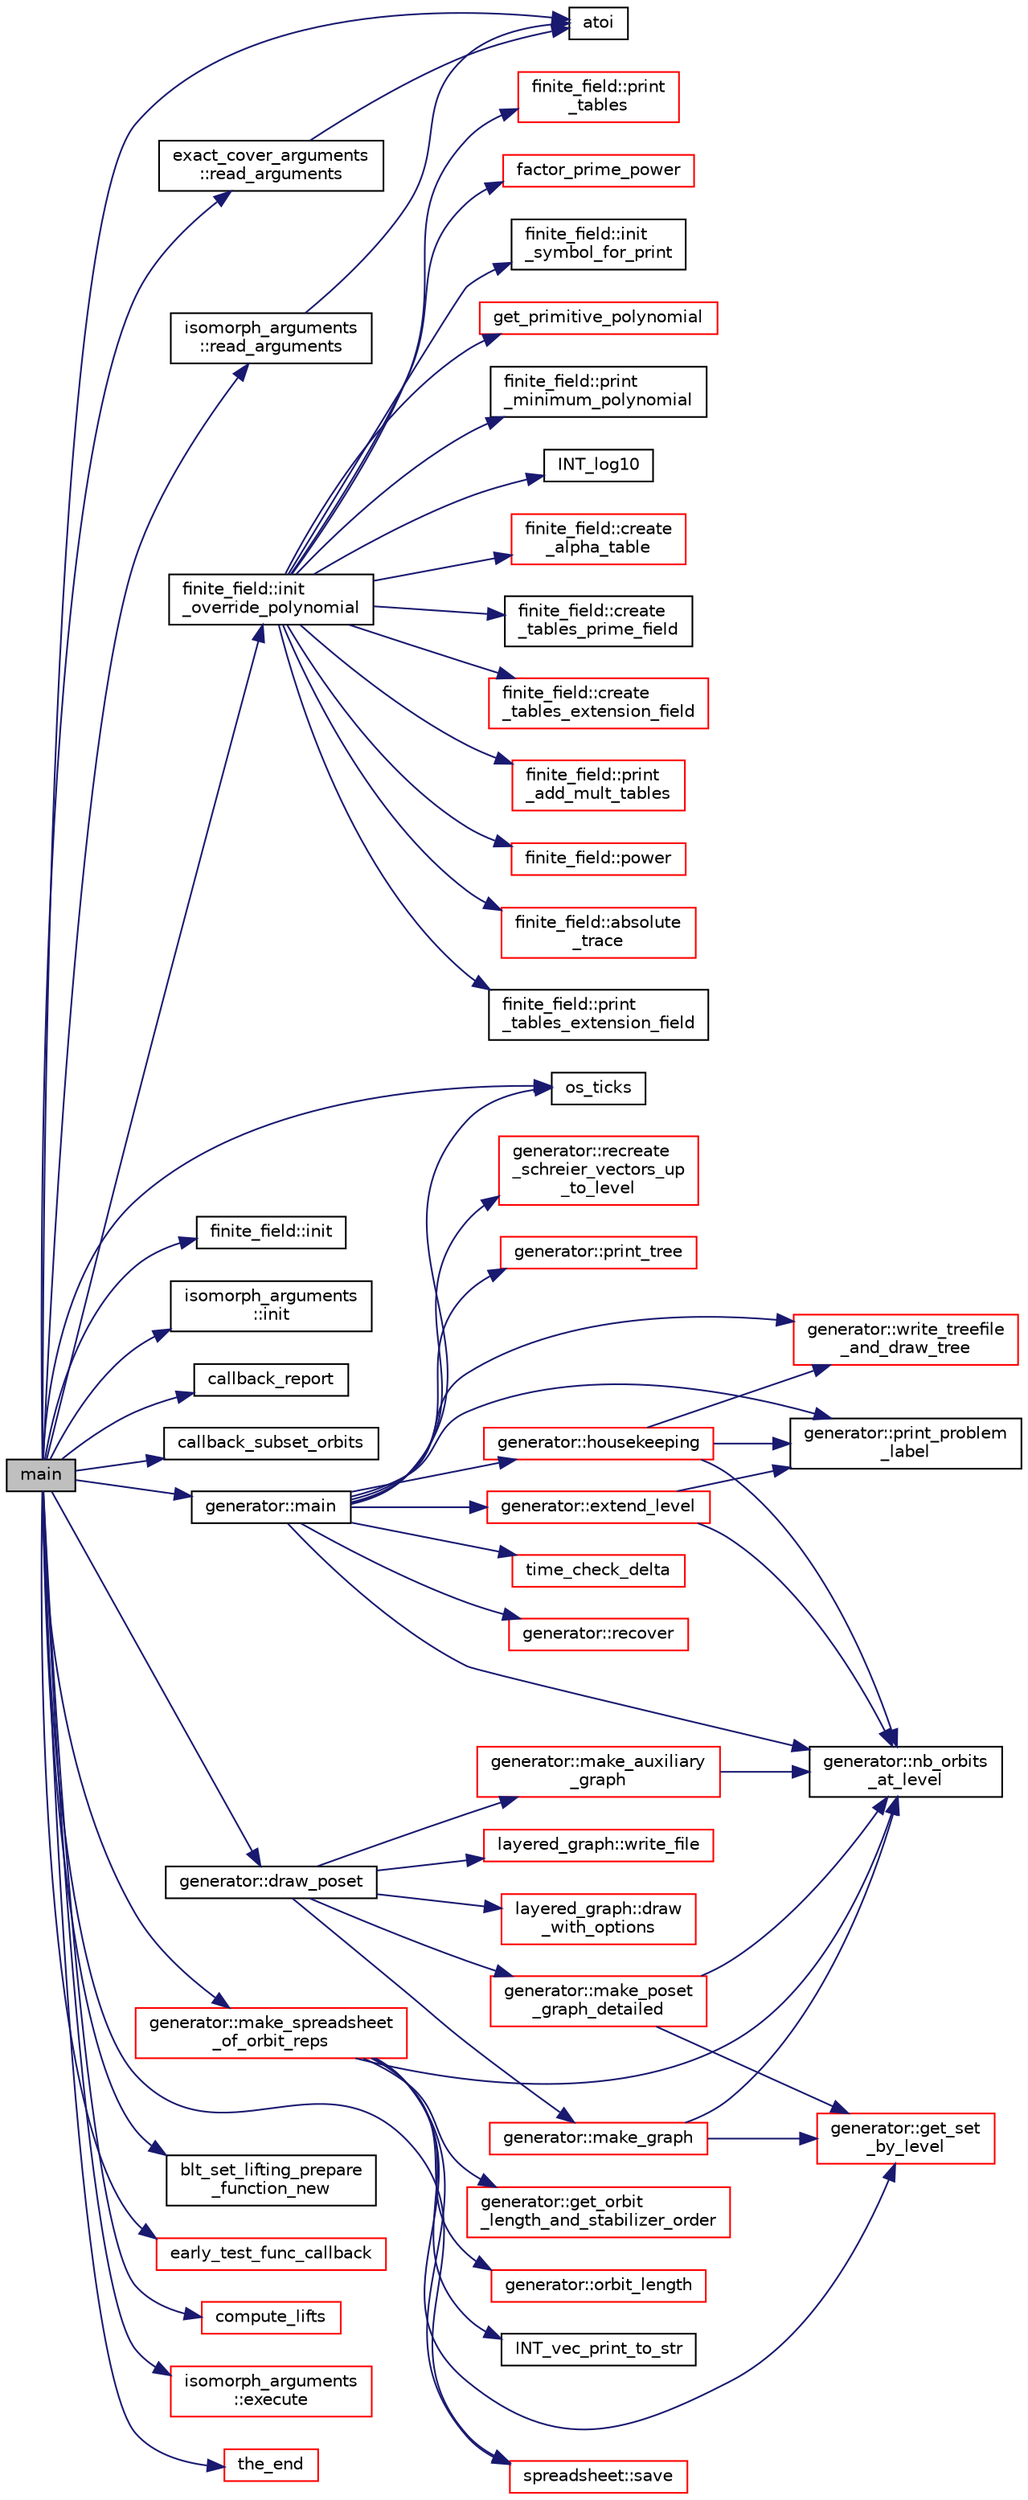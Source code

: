digraph "main"
{
  edge [fontname="Helvetica",fontsize="10",labelfontname="Helvetica",labelfontsize="10"];
  node [fontname="Helvetica",fontsize="10",shape=record];
  rankdir="LR";
  Node0 [label="main",height=0.2,width=0.4,color="black", fillcolor="grey75", style="filled", fontcolor="black"];
  Node0 -> Node1 [color="midnightblue",fontsize="10",style="solid",fontname="Helvetica"];
  Node1 [label="os_ticks",height=0.2,width=0.4,color="black", fillcolor="white", style="filled",URL="$d5/db4/io__and__os_8h.html#a3da6d2b09e35d569adb7101dffcb5224"];
  Node0 -> Node2 [color="midnightblue",fontsize="10",style="solid",fontname="Helvetica"];
  Node2 [label="atoi",height=0.2,width=0.4,color="black", fillcolor="white", style="filled",URL="$d9/d60/discreta_8h.html#ad0ac71cbcb495289e474437d6b7d7fac"];
  Node0 -> Node3 [color="midnightblue",fontsize="10",style="solid",fontname="Helvetica"];
  Node3 [label="exact_cover_arguments\l::read_arguments",height=0.2,width=0.4,color="black", fillcolor="white", style="filled",URL="$d3/dae/classexact__cover__arguments.html#a3bd1ee047fa0b9d273f4cc8263320697"];
  Node3 -> Node2 [color="midnightblue",fontsize="10",style="solid",fontname="Helvetica"];
  Node0 -> Node4 [color="midnightblue",fontsize="10",style="solid",fontname="Helvetica"];
  Node4 [label="isomorph_arguments\l::read_arguments",height=0.2,width=0.4,color="black", fillcolor="white", style="filled",URL="$d5/de4/classisomorph__arguments.html#a0a5da0b31bb09f9a685a44070222afa2"];
  Node4 -> Node2 [color="midnightblue",fontsize="10",style="solid",fontname="Helvetica"];
  Node0 -> Node5 [color="midnightblue",fontsize="10",style="solid",fontname="Helvetica"];
  Node5 [label="finite_field::init\l_override_polynomial",height=0.2,width=0.4,color="black", fillcolor="white", style="filled",URL="$df/d5a/classfinite__field.html#a39a40b052f326a05c5a1e6b13572f3e5"];
  Node5 -> Node6 [color="midnightblue",fontsize="10",style="solid",fontname="Helvetica"];
  Node6 [label="factor_prime_power",height=0.2,width=0.4,color="red", fillcolor="white", style="filled",URL="$de/dc5/algebra__and__number__theory_8h.html#af87166fad1e9b91458c714e90f8cd399"];
  Node5 -> Node8 [color="midnightblue",fontsize="10",style="solid",fontname="Helvetica"];
  Node8 [label="finite_field::init\l_symbol_for_print",height=0.2,width=0.4,color="black", fillcolor="white", style="filled",URL="$df/d5a/classfinite__field.html#ac3ac8778d3162ccee0b3c5764127a92e"];
  Node5 -> Node9 [color="midnightblue",fontsize="10",style="solid",fontname="Helvetica"];
  Node9 [label="get_primitive_polynomial",height=0.2,width=0.4,color="red", fillcolor="white", style="filled",URL="$de/dc5/algebra__and__number__theory_8h.html#a208ece81c99403683f588d02defd74a7"];
  Node5 -> Node13 [color="midnightblue",fontsize="10",style="solid",fontname="Helvetica"];
  Node13 [label="finite_field::print\l_minimum_polynomial",height=0.2,width=0.4,color="black", fillcolor="white", style="filled",URL="$df/d5a/classfinite__field.html#a6d58c4c06994e9637385ff69943f13cb"];
  Node5 -> Node14 [color="midnightblue",fontsize="10",style="solid",fontname="Helvetica"];
  Node14 [label="INT_log10",height=0.2,width=0.4,color="black", fillcolor="white", style="filled",URL="$de/dc5/algebra__and__number__theory_8h.html#a98bc0a6c562370a355165d2538dac250"];
  Node5 -> Node15 [color="midnightblue",fontsize="10",style="solid",fontname="Helvetica"];
  Node15 [label="finite_field::create\l_alpha_table",height=0.2,width=0.4,color="red", fillcolor="white", style="filled",URL="$df/d5a/classfinite__field.html#a33e052044b18cf8dc31e6fbffbb1f0db"];
  Node5 -> Node19 [color="midnightblue",fontsize="10",style="solid",fontname="Helvetica"];
  Node19 [label="finite_field::create\l_tables_prime_field",height=0.2,width=0.4,color="black", fillcolor="white", style="filled",URL="$df/d5a/classfinite__field.html#a811a41cf0e334c7c05725afa19d79b7a"];
  Node5 -> Node20 [color="midnightblue",fontsize="10",style="solid",fontname="Helvetica"];
  Node20 [label="finite_field::create\l_tables_extension_field",height=0.2,width=0.4,color="red", fillcolor="white", style="filled",URL="$df/d5a/classfinite__field.html#ac5067ade796759e81d55cd3d434f8512"];
  Node5 -> Node23 [color="midnightblue",fontsize="10",style="solid",fontname="Helvetica"];
  Node23 [label="finite_field::print\l_add_mult_tables",height=0.2,width=0.4,color="red", fillcolor="white", style="filled",URL="$df/d5a/classfinite__field.html#ac4f687830f2953f9f7568c541e3e91c7"];
  Node5 -> Node25 [color="midnightblue",fontsize="10",style="solid",fontname="Helvetica"];
  Node25 [label="finite_field::power",height=0.2,width=0.4,color="red", fillcolor="white", style="filled",URL="$df/d5a/classfinite__field.html#a0437871b8f775f0b2d589188d9ad7e61"];
  Node5 -> Node27 [color="midnightblue",fontsize="10",style="solid",fontname="Helvetica"];
  Node27 [label="finite_field::absolute\l_trace",height=0.2,width=0.4,color="red", fillcolor="white", style="filled",URL="$df/d5a/classfinite__field.html#a7c479f80ec77e646db13d175fb29325f"];
  Node5 -> Node29 [color="midnightblue",fontsize="10",style="solid",fontname="Helvetica"];
  Node29 [label="finite_field::print\l_tables_extension_field",height=0.2,width=0.4,color="black", fillcolor="white", style="filled",URL="$df/d5a/classfinite__field.html#a026b98a814f71c1bfbd6905abb295ee8"];
  Node5 -> Node30 [color="midnightblue",fontsize="10",style="solid",fontname="Helvetica"];
  Node30 [label="finite_field::print\l_tables",height=0.2,width=0.4,color="red", fillcolor="white", style="filled",URL="$df/d5a/classfinite__field.html#aa0bddbd3f44fb6012a198bfc3d0551fc"];
  Node0 -> Node12 [color="midnightblue",fontsize="10",style="solid",fontname="Helvetica"];
  Node12 [label="finite_field::init",height=0.2,width=0.4,color="black", fillcolor="white", style="filled",URL="$df/d5a/classfinite__field.html#a13e75e8165b27464935b50368ee8313c"];
  Node0 -> Node35 [color="midnightblue",fontsize="10",style="solid",fontname="Helvetica"];
  Node35 [label="isomorph_arguments\l::init",height=0.2,width=0.4,color="black", fillcolor="white", style="filled",URL="$d5/de4/classisomorph__arguments.html#abe91705a01029d128e336db7673e02dd"];
  Node0 -> Node36 [color="midnightblue",fontsize="10",style="solid",fontname="Helvetica"];
  Node36 [label="callback_report",height=0.2,width=0.4,color="black", fillcolor="white", style="filled",URL="$d0/dd1/blt_8h.html#a7140a517d83eba77c8fdc1ba0bd2dab4"];
  Node0 -> Node37 [color="midnightblue",fontsize="10",style="solid",fontname="Helvetica"];
  Node37 [label="callback_subset_orbits",height=0.2,width=0.4,color="black", fillcolor="white", style="filled",URL="$d0/dd1/blt_8h.html#a4eb3c34c67c16f966bdfa01443c8820a"];
  Node0 -> Node38 [color="midnightblue",fontsize="10",style="solid",fontname="Helvetica"];
  Node38 [label="generator::main",height=0.2,width=0.4,color="black", fillcolor="white", style="filled",URL="$d7/d73/classgenerator.html#a01abff8e9f231bf0d82e2e8e0061f242"];
  Node38 -> Node39 [color="midnightblue",fontsize="10",style="solid",fontname="Helvetica"];
  Node39 [label="generator::print_problem\l_label",height=0.2,width=0.4,color="black", fillcolor="white", style="filled",URL="$d7/d73/classgenerator.html#a06d3c064ba84ebe8db3537e6273f16c3"];
  Node38 -> Node1 [color="midnightblue",fontsize="10",style="solid",fontname="Helvetica"];
  Node38 -> Node40 [color="midnightblue",fontsize="10",style="solid",fontname="Helvetica"];
  Node40 [label="time_check_delta",height=0.2,width=0.4,color="red", fillcolor="white", style="filled",URL="$d9/d60/discreta_8h.html#a89a8565e34c7dcbb97180cd6af7454a1"];
  Node38 -> Node43 [color="midnightblue",fontsize="10",style="solid",fontname="Helvetica"];
  Node43 [label="generator::recover",height=0.2,width=0.4,color="red", fillcolor="white", style="filled",URL="$d7/d73/classgenerator.html#a96b65270be862c206d5af97c1dde9c17"];
  Node38 -> Node45 [color="midnightblue",fontsize="10",style="solid",fontname="Helvetica"];
  Node45 [label="generator::recreate\l_schreier_vectors_up\l_to_level",height=0.2,width=0.4,color="red", fillcolor="white", style="filled",URL="$d7/d73/classgenerator.html#a2ca7599e91bb012d41153aec95f081f7"];
  Node38 -> Node580 [color="midnightblue",fontsize="10",style="solid",fontname="Helvetica"];
  Node580 [label="generator::print_tree",height=0.2,width=0.4,color="red", fillcolor="white", style="filled",URL="$d7/d73/classgenerator.html#a4d50a3584d53209baf2bf7d7b9ba31f8"];
  Node38 -> Node594 [color="midnightblue",fontsize="10",style="solid",fontname="Helvetica"];
  Node594 [label="generator::write_treefile\l_and_draw_tree",height=0.2,width=0.4,color="red", fillcolor="white", style="filled",URL="$d7/d73/classgenerator.html#a70c78f45dba413014287e8cde2f7d6b5"];
  Node38 -> Node691 [color="midnightblue",fontsize="10",style="solid",fontname="Helvetica"];
  Node691 [label="generator::extend_level",height=0.2,width=0.4,color="red", fillcolor="white", style="filled",URL="$d7/d73/classgenerator.html#a91b84d80ccec0cd2136bc221c30e0f8e"];
  Node691 -> Node39 [color="midnightblue",fontsize="10",style="solid",fontname="Helvetica"];
  Node691 -> Node51 [color="midnightblue",fontsize="10",style="solid",fontname="Helvetica"];
  Node51 [label="generator::nb_orbits\l_at_level",height=0.2,width=0.4,color="black", fillcolor="white", style="filled",URL="$d7/d73/classgenerator.html#a020f3d8378448310d044a4a24fadf301"];
  Node38 -> Node848 [color="midnightblue",fontsize="10",style="solid",fontname="Helvetica"];
  Node848 [label="generator::housekeeping",height=0.2,width=0.4,color="red", fillcolor="white", style="filled",URL="$d7/d73/classgenerator.html#aaf2bd92e8f74eb9fbc3244a6dde6f78c"];
  Node848 -> Node51 [color="midnightblue",fontsize="10",style="solid",fontname="Helvetica"];
  Node848 -> Node39 [color="midnightblue",fontsize="10",style="solid",fontname="Helvetica"];
  Node848 -> Node594 [color="midnightblue",fontsize="10",style="solid",fontname="Helvetica"];
  Node38 -> Node51 [color="midnightblue",fontsize="10",style="solid",fontname="Helvetica"];
  Node0 -> Node866 [color="midnightblue",fontsize="10",style="solid",fontname="Helvetica"];
  Node866 [label="generator::draw_poset",height=0.2,width=0.4,color="black", fillcolor="white", style="filled",URL="$d7/d73/classgenerator.html#aa4f99c75a86701ba85e514a294efdf3a"];
  Node866 -> Node867 [color="midnightblue",fontsize="10",style="solid",fontname="Helvetica"];
  Node867 [label="generator::make_auxiliary\l_graph",height=0.2,width=0.4,color="red", fillcolor="white", style="filled",URL="$d7/d73/classgenerator.html#aabd85f45e3975dcf5eb15c0509e58392"];
  Node867 -> Node51 [color="midnightblue",fontsize="10",style="solid",fontname="Helvetica"];
  Node866 -> Node883 [color="midnightblue",fontsize="10",style="solid",fontname="Helvetica"];
  Node883 [label="generator::make_graph",height=0.2,width=0.4,color="red", fillcolor="white", style="filled",URL="$d7/d73/classgenerator.html#a70dd7819a500c8baef63327eb5d72f4c"];
  Node883 -> Node51 [color="midnightblue",fontsize="10",style="solid",fontname="Helvetica"];
  Node883 -> Node884 [color="midnightblue",fontsize="10",style="solid",fontname="Helvetica"];
  Node884 [label="generator::get_set\l_by_level",height=0.2,width=0.4,color="red", fillcolor="white", style="filled",URL="$d7/d73/classgenerator.html#a3012a80d862b42c848b84584389c8594"];
  Node866 -> Node888 [color="midnightblue",fontsize="10",style="solid",fontname="Helvetica"];
  Node888 [label="generator::make_poset\l_graph_detailed",height=0.2,width=0.4,color="red", fillcolor="white", style="filled",URL="$d7/d73/classgenerator.html#a4f8b07122d32e3db0788f5a385bb1615"];
  Node888 -> Node51 [color="midnightblue",fontsize="10",style="solid",fontname="Helvetica"];
  Node888 -> Node884 [color="midnightblue",fontsize="10",style="solid",fontname="Helvetica"];
  Node866 -> Node892 [color="midnightblue",fontsize="10",style="solid",fontname="Helvetica"];
  Node892 [label="layered_graph::write_file",height=0.2,width=0.4,color="red", fillcolor="white", style="filled",URL="$da/db1/classlayered__graph.html#aa6be0def70df293f8e50a6aadcbd5d89"];
  Node866 -> Node894 [color="midnightblue",fontsize="10",style="solid",fontname="Helvetica"];
  Node894 [label="layered_graph::draw\l_with_options",height=0.2,width=0.4,color="red", fillcolor="white", style="filled",URL="$da/db1/classlayered__graph.html#a4c76e40c6cf5bfb2ab2df20c33e846bc"];
  Node0 -> Node906 [color="midnightblue",fontsize="10",style="solid",fontname="Helvetica"];
  Node906 [label="generator::make_spreadsheet\l_of_orbit_reps",height=0.2,width=0.4,color="red", fillcolor="white", style="filled",URL="$d7/d73/classgenerator.html#a2fb3f7b149d0207cf859b33529282e22"];
  Node906 -> Node907 [color="midnightblue",fontsize="10",style="solid",fontname="Helvetica"];
  Node907 [label="generator::orbit_length",height=0.2,width=0.4,color="red", fillcolor="white", style="filled",URL="$d7/d73/classgenerator.html#a38a102d644c03c18ad901f1a815a7f6c"];
  Node906 -> Node51 [color="midnightblue",fontsize="10",style="solid",fontname="Helvetica"];
  Node906 -> Node884 [color="midnightblue",fontsize="10",style="solid",fontname="Helvetica"];
  Node906 -> Node909 [color="midnightblue",fontsize="10",style="solid",fontname="Helvetica"];
  Node909 [label="INT_vec_print_to_str",height=0.2,width=0.4,color="black", fillcolor="white", style="filled",URL="$d5/db4/io__and__os_8h.html#abadd2acf410e5c491f6740899538160d"];
  Node906 -> Node910 [color="midnightblue",fontsize="10",style="solid",fontname="Helvetica"];
  Node910 [label="generator::get_orbit\l_length_and_stabilizer_order",height=0.2,width=0.4,color="red", fillcolor="white", style="filled",URL="$d7/d73/classgenerator.html#a3b61656a33d833f30f2ac88406186a36"];
  Node906 -> Node914 [color="midnightblue",fontsize="10",style="solid",fontname="Helvetica"];
  Node914 [label="spreadsheet::save",height=0.2,width=0.4,color="red", fillcolor="white", style="filled",URL="$d8/d11/classspreadsheet.html#ac8744dac17eef1474584aae9551927f6"];
  Node0 -> Node914 [color="midnightblue",fontsize="10",style="solid",fontname="Helvetica"];
  Node0 -> Node917 [color="midnightblue",fontsize="10",style="solid",fontname="Helvetica"];
  Node917 [label="blt_set_lifting_prepare\l_function_new",height=0.2,width=0.4,color="black", fillcolor="white", style="filled",URL="$d0/dd1/blt_8h.html#a587c8e3b29cbfa22d26434fbc0a2f894"];
  Node0 -> Node918 [color="midnightblue",fontsize="10",style="solid",fontname="Helvetica"];
  Node918 [label="early_test_func_callback",height=0.2,width=0.4,color="red", fillcolor="white", style="filled",URL="$d0/dd1/blt_8h.html#ac5b3d559ae4a7f04c7623f93300574ea"];
  Node0 -> Node922 [color="midnightblue",fontsize="10",style="solid",fontname="Helvetica"];
  Node922 [label="compute_lifts",height=0.2,width=0.4,color="red", fillcolor="white", style="filled",URL="$d1/d6b/extra_8_c.html#a82fe3b66a6f9d9075eb8847d7bfe556b"];
  Node0 -> Node984 [color="midnightblue",fontsize="10",style="solid",fontname="Helvetica"];
  Node984 [label="isomorph_arguments\l::execute",height=0.2,width=0.4,color="red", fillcolor="white", style="filled",URL="$d5/de4/classisomorph__arguments.html#aa85e472d14906abdd5672dc66027583e"];
  Node0 -> Node370 [color="midnightblue",fontsize="10",style="solid",fontname="Helvetica"];
  Node370 [label="the_end",height=0.2,width=0.4,color="red", fillcolor="white", style="filled",URL="$d9/d60/discreta_8h.html#a3ebbd3ccb665a9f78deaa7408577b60c"];
}
